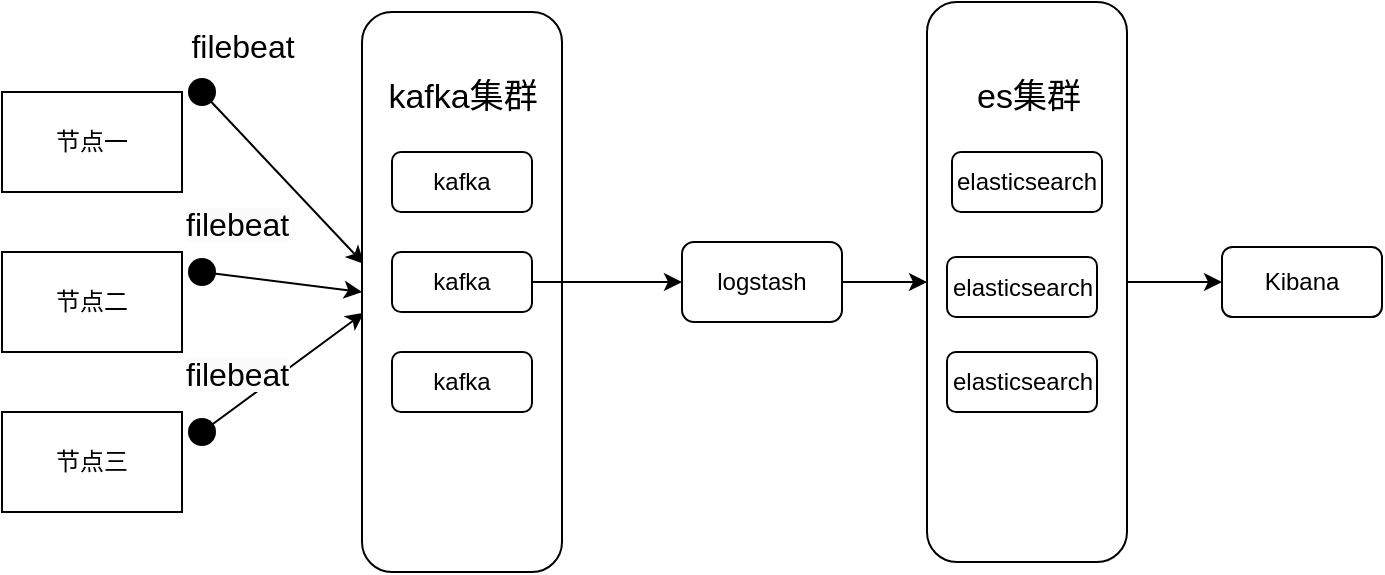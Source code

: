 <mxfile version="21.6.2" type="github">
  <diagram name="第 1 页" id="7MqZxgHIHBNX4ZySx4Cy">
    <mxGraphModel dx="1122" dy="535" grid="1" gridSize="10" guides="1" tooltips="1" connect="1" arrows="1" fold="1" page="1" pageScale="1" pageWidth="827" pageHeight="1169" math="0" shadow="0">
      <root>
        <mxCell id="0" />
        <mxCell id="1" parent="0" />
        <mxCell id="8qYdOQDrGCpXGIiek9M1-2" value="节点一" style="rounded=0;whiteSpace=wrap;html=1;" vertex="1" parent="1">
          <mxGeometry x="60" y="110" width="90" height="50" as="geometry" />
        </mxCell>
        <mxCell id="8qYdOQDrGCpXGIiek9M1-3" value="节点二" style="rounded=0;whiteSpace=wrap;html=1;" vertex="1" parent="1">
          <mxGeometry x="60" y="190" width="90" height="50" as="geometry" />
        </mxCell>
        <mxCell id="8qYdOQDrGCpXGIiek9M1-4" value="节点三" style="rounded=0;whiteSpace=wrap;html=1;" vertex="1" parent="1">
          <mxGeometry x="60" y="270" width="90" height="50" as="geometry" />
        </mxCell>
        <mxCell id="8qYdOQDrGCpXGIiek9M1-11" style="rounded=0;orthogonalLoop=1;jettySize=auto;html=1;entryX=0.01;entryY=0.45;entryDx=0;entryDy=0;entryPerimeter=0;" edge="1" parent="1" source="8qYdOQDrGCpXGIiek9M1-5" target="8qYdOQDrGCpXGIiek9M1-9">
          <mxGeometry relative="1" as="geometry" />
        </mxCell>
        <mxCell id="8qYdOQDrGCpXGIiek9M1-5" value="" style="shape=waypoint;sketch=0;fillStyle=solid;size=6;pointerEvents=1;points=[];fillColor=none;resizable=0;rotatable=0;perimeter=centerPerimeter;snapToPoint=1;strokeWidth=5;" vertex="1" parent="1">
          <mxGeometry x="150" y="100" width="20" height="20" as="geometry" />
        </mxCell>
        <mxCell id="8qYdOQDrGCpXGIiek9M1-12" style="rounded=0;orthogonalLoop=1;jettySize=auto;html=1;" edge="1" parent="1" source="8qYdOQDrGCpXGIiek9M1-6">
          <mxGeometry relative="1" as="geometry">
            <mxPoint x="240" y="210" as="targetPoint" />
          </mxGeometry>
        </mxCell>
        <mxCell id="8qYdOQDrGCpXGIiek9M1-6" value="" style="shape=waypoint;sketch=0;fillStyle=solid;size=6;pointerEvents=1;points=[];fillColor=none;resizable=0;rotatable=0;perimeter=centerPerimeter;snapToPoint=1;strokeWidth=5;" vertex="1" parent="1">
          <mxGeometry x="150" y="190" width="20" height="20" as="geometry" />
        </mxCell>
        <mxCell id="8qYdOQDrGCpXGIiek9M1-13" style="rounded=0;orthogonalLoop=1;jettySize=auto;html=1;entryX=0.01;entryY=0.537;entryDx=0;entryDy=0;entryPerimeter=0;" edge="1" parent="1" source="8qYdOQDrGCpXGIiek9M1-7" target="8qYdOQDrGCpXGIiek9M1-9">
          <mxGeometry relative="1" as="geometry">
            <mxPoint x="230" y="210" as="targetPoint" />
          </mxGeometry>
        </mxCell>
        <mxCell id="8qYdOQDrGCpXGIiek9M1-7" value="" style="shape=waypoint;sketch=0;fillStyle=solid;size=6;pointerEvents=1;points=[];fillColor=none;resizable=0;rotatable=0;perimeter=centerPerimeter;snapToPoint=1;strokeWidth=5;" vertex="1" parent="1">
          <mxGeometry x="150" y="270" width="20" height="20" as="geometry" />
        </mxCell>
        <mxCell id="8qYdOQDrGCpXGIiek9M1-9" value="" style="rounded=1;whiteSpace=wrap;html=1;" vertex="1" parent="1">
          <mxGeometry x="240" y="70" width="100" height="280" as="geometry" />
        </mxCell>
        <mxCell id="8qYdOQDrGCpXGIiek9M1-14" value="kafka" style="rounded=1;whiteSpace=wrap;html=1;" vertex="1" parent="1">
          <mxGeometry x="255" y="140" width="70" height="30" as="geometry" />
        </mxCell>
        <mxCell id="8qYdOQDrGCpXGIiek9M1-19" style="edgeStyle=orthogonalEdgeStyle;rounded=0;orthogonalLoop=1;jettySize=auto;html=1;" edge="1" parent="1" source="8qYdOQDrGCpXGIiek9M1-15" target="8qYdOQDrGCpXGIiek9M1-18">
          <mxGeometry relative="1" as="geometry" />
        </mxCell>
        <mxCell id="8qYdOQDrGCpXGIiek9M1-15" value="kafka" style="rounded=1;whiteSpace=wrap;html=1;" vertex="1" parent="1">
          <mxGeometry x="255" y="190" width="70" height="30" as="geometry" />
        </mxCell>
        <mxCell id="8qYdOQDrGCpXGIiek9M1-16" value="kafka" style="rounded=1;whiteSpace=wrap;html=1;" vertex="1" parent="1">
          <mxGeometry x="255" y="240" width="70" height="30" as="geometry" />
        </mxCell>
        <mxCell id="8qYdOQDrGCpXGIiek9M1-17" value="&lt;span style=&quot;font-weight: normal;&quot;&gt;&lt;font style=&quot;font-size: 17px;&quot;&gt;kafka集群&lt;/font&gt;&lt;/span&gt;" style="text;strokeColor=none;fillColor=none;html=1;fontSize=24;fontStyle=1;verticalAlign=middle;align=center;" vertex="1" parent="1">
          <mxGeometry x="240" y="90" width="100" height="40" as="geometry" />
        </mxCell>
        <mxCell id="8qYdOQDrGCpXGIiek9M1-28" style="rounded=0;orthogonalLoop=1;jettySize=auto;html=1;" edge="1" parent="1" source="8qYdOQDrGCpXGIiek9M1-18" target="8qYdOQDrGCpXGIiek9M1-20">
          <mxGeometry relative="1" as="geometry" />
        </mxCell>
        <mxCell id="8qYdOQDrGCpXGIiek9M1-18" value="logstash" style="rounded=1;whiteSpace=wrap;html=1;" vertex="1" parent="1">
          <mxGeometry x="400" y="185" width="80" height="40" as="geometry" />
        </mxCell>
        <mxCell id="8qYdOQDrGCpXGIiek9M1-29" style="edgeStyle=orthogonalEdgeStyle;rounded=0;orthogonalLoop=1;jettySize=auto;html=1;entryX=0;entryY=0.5;entryDx=0;entryDy=0;" edge="1" parent="1" source="8qYdOQDrGCpXGIiek9M1-20" target="8qYdOQDrGCpXGIiek9M1-22">
          <mxGeometry relative="1" as="geometry" />
        </mxCell>
        <mxCell id="8qYdOQDrGCpXGIiek9M1-20" value="" style="rounded=1;whiteSpace=wrap;html=1;" vertex="1" parent="1">
          <mxGeometry x="522.5" y="65" width="100" height="280" as="geometry" />
        </mxCell>
        <mxCell id="8qYdOQDrGCpXGIiek9M1-22" value="Kibana" style="rounded=1;whiteSpace=wrap;html=1;" vertex="1" parent="1">
          <mxGeometry x="670" y="187.5" width="80" height="35" as="geometry" />
        </mxCell>
        <mxCell id="8qYdOQDrGCpXGIiek9M1-24" value="elasticsearch" style="rounded=1;whiteSpace=wrap;html=1;" vertex="1" parent="1">
          <mxGeometry x="535" y="140" width="75" height="30" as="geometry" />
        </mxCell>
        <mxCell id="8qYdOQDrGCpXGIiek9M1-25" value="elasticsearch" style="rounded=1;whiteSpace=wrap;html=1;" vertex="1" parent="1">
          <mxGeometry x="532.5" y="192.5" width="75" height="30" as="geometry" />
        </mxCell>
        <mxCell id="8qYdOQDrGCpXGIiek9M1-26" value="elasticsearch" style="rounded=1;whiteSpace=wrap;html=1;" vertex="1" parent="1">
          <mxGeometry x="532.5" y="240" width="75" height="30" as="geometry" />
        </mxCell>
        <mxCell id="8qYdOQDrGCpXGIiek9M1-30" value="&lt;span style=&quot;font-weight: 400;&quot;&gt;&lt;font style=&quot;font-size: 17px;&quot;&gt;es集群&lt;/font&gt;&lt;/span&gt;" style="text;strokeColor=none;fillColor=none;html=1;fontSize=24;fontStyle=1;verticalAlign=middle;align=center;" vertex="1" parent="1">
          <mxGeometry x="523" y="90" width="100" height="40" as="geometry" />
        </mxCell>
        <mxCell id="8qYdOQDrGCpXGIiek9M1-31" value="&lt;span style=&quot;font-weight: normal;&quot;&gt;&lt;font style=&quot;font-size: 16px;&quot;&gt;filebeat&lt;/font&gt;&lt;/span&gt;" style="text;strokeColor=none;fillColor=none;html=1;fontSize=24;fontStyle=1;verticalAlign=middle;align=center;" vertex="1" parent="1">
          <mxGeometry x="130" y="65" width="100" height="40" as="geometry" />
        </mxCell>
        <mxCell id="8qYdOQDrGCpXGIiek9M1-32" value="&lt;span style=&quot;color: rgb(0, 0, 0); font-family: Helvetica; font-size: 16px; font-style: normal; font-variant-ligatures: normal; font-variant-caps: normal; font-weight: 400; letter-spacing: normal; orphans: 2; text-align: center; text-indent: 0px; text-transform: none; widows: 2; word-spacing: 0px; -webkit-text-stroke-width: 0px; background-color: rgb(251, 251, 251); text-decoration-thickness: initial; text-decoration-style: initial; text-decoration-color: initial; float: none; display: inline !important;&quot;&gt;filebeat&lt;/span&gt;" style="text;whiteSpace=wrap;html=1;" vertex="1" parent="1">
          <mxGeometry x="150" y="160" width="90" height="40" as="geometry" />
        </mxCell>
        <mxCell id="8qYdOQDrGCpXGIiek9M1-33" value="&lt;span style=&quot;color: rgb(0, 0, 0); font-family: Helvetica; font-size: 16px; font-style: normal; font-variant-ligatures: normal; font-variant-caps: normal; font-weight: 400; letter-spacing: normal; orphans: 2; text-align: center; text-indent: 0px; text-transform: none; widows: 2; word-spacing: 0px; -webkit-text-stroke-width: 0px; background-color: rgb(251, 251, 251); text-decoration-thickness: initial; text-decoration-style: initial; text-decoration-color: initial; float: none; display: inline !important;&quot;&gt;filebeat&lt;/span&gt;" style="text;whiteSpace=wrap;html=1;" vertex="1" parent="1">
          <mxGeometry x="150" y="235" width="90" height="40" as="geometry" />
        </mxCell>
      </root>
    </mxGraphModel>
  </diagram>
</mxfile>
